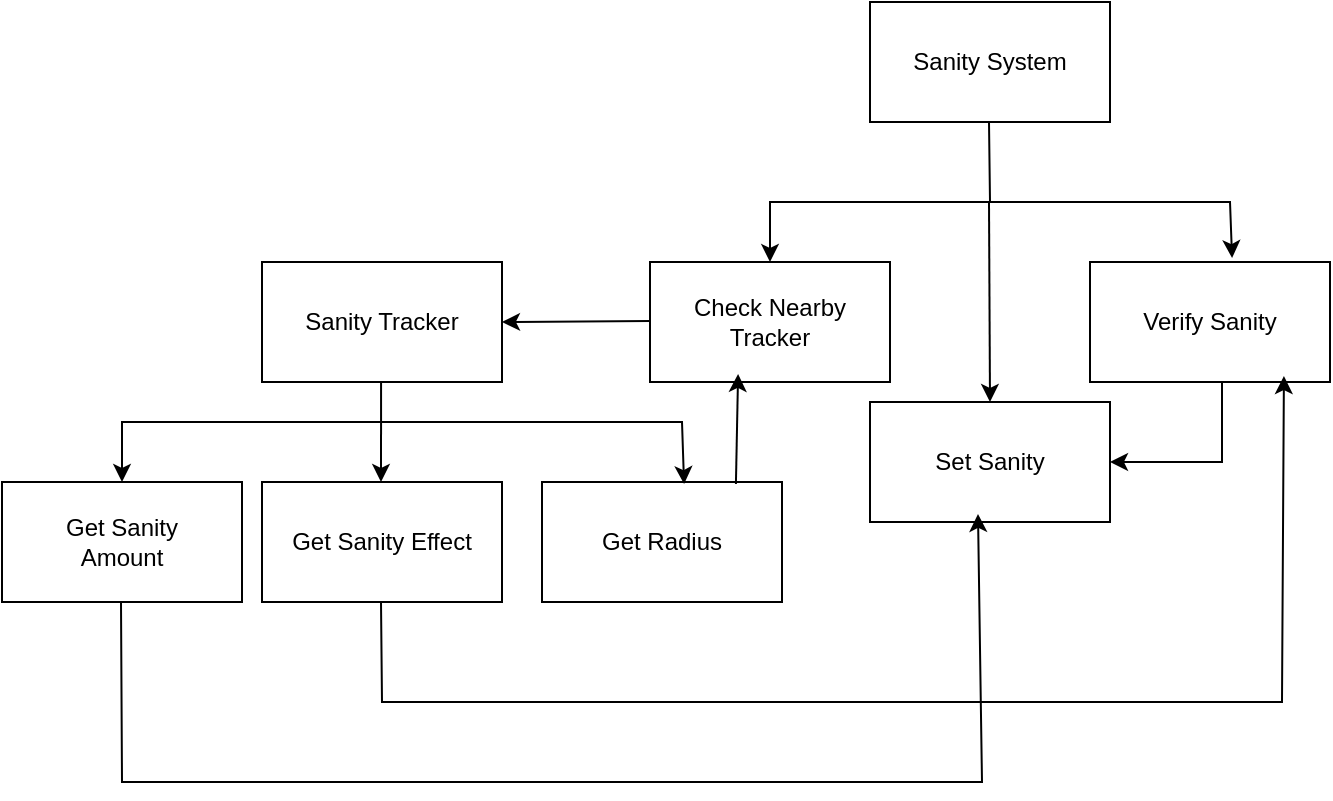 <mxfile version="26.0.5">
  <diagram id="C5RBs43oDa-KdzZeNtuy" name="Page-1">
    <mxGraphModel dx="586" dy="1631" grid="1" gridSize="10" guides="1" tooltips="1" connect="1" arrows="1" fold="1" page="1" pageScale="1" pageWidth="827" pageHeight="1169" math="0" shadow="0">
      <root>
        <mxCell id="WIyWlLk6GJQsqaUBKTNV-0" />
        <mxCell id="WIyWlLk6GJQsqaUBKTNV-1" parent="WIyWlLk6GJQsqaUBKTNV-0" />
        <mxCell id="vUyfz-R1X-f6t5YyaU62-0" value="" style="rounded=0;whiteSpace=wrap;html=1;" vertex="1" parent="WIyWlLk6GJQsqaUBKTNV-1">
          <mxGeometry x="484" y="210" width="120" height="60" as="geometry" />
        </mxCell>
        <mxCell id="vUyfz-R1X-f6t5YyaU62-2" value="Sanity System" style="text;html=1;align=center;verticalAlign=middle;whiteSpace=wrap;rounded=0;" vertex="1" parent="WIyWlLk6GJQsqaUBKTNV-1">
          <mxGeometry x="494" y="220" width="100" height="40" as="geometry" />
        </mxCell>
        <mxCell id="vUyfz-R1X-f6t5YyaU62-3" value="" style="endArrow=classic;html=1;rounded=0;entryX=0.5;entryY=0;entryDx=0;entryDy=0;" edge="1" parent="WIyWlLk6GJQsqaUBKTNV-1" target="vUyfz-R1X-f6t5YyaU62-4">
          <mxGeometry width="50" height="50" relative="1" as="geometry">
            <mxPoint x="543.5" y="270" as="sourcePoint" />
            <mxPoint x="544" y="340" as="targetPoint" />
            <Array as="points">
              <mxPoint x="544" y="310" />
              <mxPoint x="434" y="310" />
            </Array>
          </mxGeometry>
        </mxCell>
        <mxCell id="vUyfz-R1X-f6t5YyaU62-4" value="" style="rounded=0;whiteSpace=wrap;html=1;" vertex="1" parent="WIyWlLk6GJQsqaUBKTNV-1">
          <mxGeometry x="374" y="340" width="120" height="60" as="geometry" />
        </mxCell>
        <mxCell id="vUyfz-R1X-f6t5YyaU62-5" value="Check Nearby Tracker" style="text;html=1;align=center;verticalAlign=middle;whiteSpace=wrap;rounded=0;" vertex="1" parent="WIyWlLk6GJQsqaUBKTNV-1">
          <mxGeometry x="384" y="350" width="100" height="40" as="geometry" />
        </mxCell>
        <mxCell id="vUyfz-R1X-f6t5YyaU62-6" value="" style="endArrow=classic;html=1;rounded=0;" edge="1" parent="WIyWlLk6GJQsqaUBKTNV-1">
          <mxGeometry width="50" height="50" relative="1" as="geometry">
            <mxPoint x="543.5" y="310" as="sourcePoint" />
            <mxPoint x="544" y="410" as="targetPoint" />
          </mxGeometry>
        </mxCell>
        <mxCell id="vUyfz-R1X-f6t5YyaU62-7" value="" style="endArrow=classic;html=1;rounded=0;entryX=0.592;entryY=-0.033;entryDx=0;entryDy=0;entryPerimeter=0;" edge="1" parent="WIyWlLk6GJQsqaUBKTNV-1" target="vUyfz-R1X-f6t5YyaU62-8">
          <mxGeometry width="50" height="50" relative="1" as="geometry">
            <mxPoint x="544" y="310" as="sourcePoint" />
            <mxPoint x="664" y="330" as="targetPoint" />
            <Array as="points">
              <mxPoint x="604" y="310" />
              <mxPoint x="664" y="310" />
            </Array>
          </mxGeometry>
        </mxCell>
        <mxCell id="vUyfz-R1X-f6t5YyaU62-8" value="" style="rounded=0;whiteSpace=wrap;html=1;" vertex="1" parent="WIyWlLk6GJQsqaUBKTNV-1">
          <mxGeometry x="594" y="340" width="120" height="60" as="geometry" />
        </mxCell>
        <mxCell id="vUyfz-R1X-f6t5YyaU62-9" value="" style="rounded=0;whiteSpace=wrap;html=1;" vertex="1" parent="WIyWlLk6GJQsqaUBKTNV-1">
          <mxGeometry x="484" y="410" width="120" height="60" as="geometry" />
        </mxCell>
        <mxCell id="vUyfz-R1X-f6t5YyaU62-10" value="Set Sanity" style="text;html=1;align=center;verticalAlign=middle;whiteSpace=wrap;rounded=0;" vertex="1" parent="WIyWlLk6GJQsqaUBKTNV-1">
          <mxGeometry x="494" y="420" width="100" height="40" as="geometry" />
        </mxCell>
        <mxCell id="vUyfz-R1X-f6t5YyaU62-11" value="Verify Sanity" style="text;html=1;align=center;verticalAlign=middle;whiteSpace=wrap;rounded=0;" vertex="1" parent="WIyWlLk6GJQsqaUBKTNV-1">
          <mxGeometry x="604" y="350" width="100" height="40" as="geometry" />
        </mxCell>
        <mxCell id="vUyfz-R1X-f6t5YyaU62-12" value="" style="endArrow=classic;html=1;rounded=0;" edge="1" parent="WIyWlLk6GJQsqaUBKTNV-1">
          <mxGeometry width="50" height="50" relative="1" as="geometry">
            <mxPoint x="374" y="369.5" as="sourcePoint" />
            <mxPoint x="300" y="370" as="targetPoint" />
          </mxGeometry>
        </mxCell>
        <mxCell id="vUyfz-R1X-f6t5YyaU62-14" value="" style="rounded=0;whiteSpace=wrap;html=1;" vertex="1" parent="WIyWlLk6GJQsqaUBKTNV-1">
          <mxGeometry x="180" y="340" width="120" height="60" as="geometry" />
        </mxCell>
        <mxCell id="vUyfz-R1X-f6t5YyaU62-15" value="" style="endArrow=classic;html=1;rounded=0;entryX=0.833;entryY=0;entryDx=0;entryDy=0;entryPerimeter=0;" edge="1" parent="WIyWlLk6GJQsqaUBKTNV-1">
          <mxGeometry width="50" height="50" relative="1" as="geometry">
            <mxPoint x="239.54" y="400" as="sourcePoint" />
            <mxPoint x="239.5" y="450" as="targetPoint" />
          </mxGeometry>
        </mxCell>
        <mxCell id="vUyfz-R1X-f6t5YyaU62-16" value="" style="rounded=0;whiteSpace=wrap;html=1;" vertex="1" parent="WIyWlLk6GJQsqaUBKTNV-1">
          <mxGeometry x="180" y="450" width="120" height="60" as="geometry" />
        </mxCell>
        <mxCell id="vUyfz-R1X-f6t5YyaU62-17" value="Sanity Tracker" style="text;html=1;align=center;verticalAlign=middle;whiteSpace=wrap;rounded=0;" vertex="1" parent="WIyWlLk6GJQsqaUBKTNV-1">
          <mxGeometry x="190" y="350" width="100" height="40" as="geometry" />
        </mxCell>
        <mxCell id="vUyfz-R1X-f6t5YyaU62-18" value="Get Sanity Effect" style="text;html=1;align=center;verticalAlign=middle;whiteSpace=wrap;rounded=0;" vertex="1" parent="WIyWlLk6GJQsqaUBKTNV-1">
          <mxGeometry x="190" y="460" width="100" height="40" as="geometry" />
        </mxCell>
        <mxCell id="vUyfz-R1X-f6t5YyaU62-19" value="" style="endArrow=classic;html=1;rounded=0;" edge="1" parent="WIyWlLk6GJQsqaUBKTNV-1">
          <mxGeometry width="50" height="50" relative="1" as="geometry">
            <mxPoint x="240" y="420" as="sourcePoint" />
            <mxPoint x="110" y="450" as="targetPoint" />
            <Array as="points">
              <mxPoint x="110" y="420" />
            </Array>
          </mxGeometry>
        </mxCell>
        <mxCell id="vUyfz-R1X-f6t5YyaU62-20" value="" style="rounded=0;whiteSpace=wrap;html=1;" vertex="1" parent="WIyWlLk6GJQsqaUBKTNV-1">
          <mxGeometry x="50" y="450" width="120" height="60" as="geometry" />
        </mxCell>
        <mxCell id="vUyfz-R1X-f6t5YyaU62-21" value="" style="rounded=0;whiteSpace=wrap;html=1;" vertex="1" parent="WIyWlLk6GJQsqaUBKTNV-1">
          <mxGeometry x="320" y="450" width="120" height="60" as="geometry" />
        </mxCell>
        <mxCell id="vUyfz-R1X-f6t5YyaU62-22" value="" style="endArrow=classic;html=1;rounded=0;entryX=0.592;entryY=0.017;entryDx=0;entryDy=0;entryPerimeter=0;" edge="1" parent="WIyWlLk6GJQsqaUBKTNV-1" target="vUyfz-R1X-f6t5YyaU62-21">
          <mxGeometry width="50" height="50" relative="1" as="geometry">
            <mxPoint x="240" y="420" as="sourcePoint" />
            <mxPoint x="360" y="440" as="targetPoint" />
            <Array as="points">
              <mxPoint x="390" y="420" />
            </Array>
          </mxGeometry>
        </mxCell>
        <mxCell id="vUyfz-R1X-f6t5YyaU62-23" value="Get Sanity Amount" style="text;html=1;align=center;verticalAlign=middle;whiteSpace=wrap;rounded=0;" vertex="1" parent="WIyWlLk6GJQsqaUBKTNV-1">
          <mxGeometry x="60" y="460" width="100" height="40" as="geometry" />
        </mxCell>
        <mxCell id="vUyfz-R1X-f6t5YyaU62-24" value="Get Radius" style="text;html=1;align=center;verticalAlign=middle;whiteSpace=wrap;rounded=0;" vertex="1" parent="WIyWlLk6GJQsqaUBKTNV-1">
          <mxGeometry x="330" y="460" width="100" height="40" as="geometry" />
        </mxCell>
        <mxCell id="vUyfz-R1X-f6t5YyaU62-26" value="" style="endArrow=classic;html=1;rounded=0;entryX=0.45;entryY=0.933;entryDx=0;entryDy=0;entryPerimeter=0;" edge="1" parent="WIyWlLk6GJQsqaUBKTNV-1" target="vUyfz-R1X-f6t5YyaU62-9">
          <mxGeometry width="50" height="50" relative="1" as="geometry">
            <mxPoint x="109.5" y="510" as="sourcePoint" />
            <mxPoint x="580" y="600" as="targetPoint" />
            <Array as="points">
              <mxPoint x="110" y="600" />
              <mxPoint x="540" y="600" />
            </Array>
          </mxGeometry>
        </mxCell>
        <mxCell id="vUyfz-R1X-f6t5YyaU62-28" value="" style="endArrow=classic;html=1;rounded=0;exitX=0.808;exitY=0.017;exitDx=0;exitDy=0;exitPerimeter=0;entryX=0.367;entryY=0.933;entryDx=0;entryDy=0;entryPerimeter=0;" edge="1" parent="WIyWlLk6GJQsqaUBKTNV-1" source="vUyfz-R1X-f6t5YyaU62-21" target="vUyfz-R1X-f6t5YyaU62-4">
          <mxGeometry width="50" height="50" relative="1" as="geometry">
            <mxPoint x="413" y="440" as="sourcePoint" />
            <mxPoint x="413" y="400" as="targetPoint" />
          </mxGeometry>
        </mxCell>
        <mxCell id="vUyfz-R1X-f6t5YyaU62-29" value="" style="endArrow=classic;html=1;rounded=0;entryX=1;entryY=0.5;entryDx=0;entryDy=0;" edge="1" parent="WIyWlLk6GJQsqaUBKTNV-1" target="vUyfz-R1X-f6t5YyaU62-9">
          <mxGeometry width="50" height="50" relative="1" as="geometry">
            <mxPoint x="660" y="400" as="sourcePoint" />
            <mxPoint x="660" y="450" as="targetPoint" />
            <Array as="points">
              <mxPoint x="660" y="440" />
            </Array>
          </mxGeometry>
        </mxCell>
        <mxCell id="vUyfz-R1X-f6t5YyaU62-30" value="" style="endArrow=classic;html=1;rounded=0;entryX=0.808;entryY=0.95;entryDx=0;entryDy=0;entryPerimeter=0;" edge="1" parent="WIyWlLk6GJQsqaUBKTNV-1" target="vUyfz-R1X-f6t5YyaU62-8">
          <mxGeometry width="50" height="50" relative="1" as="geometry">
            <mxPoint x="239.5" y="510" as="sourcePoint" />
            <mxPoint x="660" y="480" as="targetPoint" />
            <Array as="points">
              <mxPoint x="240" y="560" />
              <mxPoint x="690" y="560" />
            </Array>
          </mxGeometry>
        </mxCell>
      </root>
    </mxGraphModel>
  </diagram>
</mxfile>
